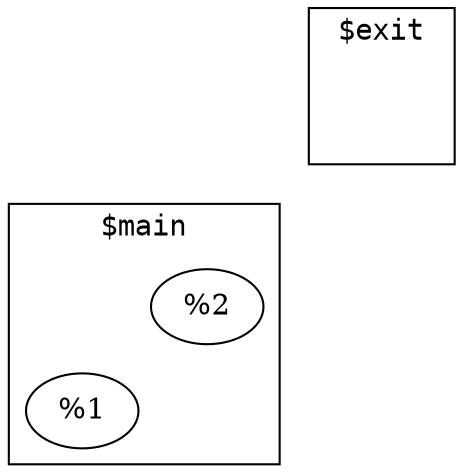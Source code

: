 graph {
   fontname=monospace
   layout=fdp

   subgraph cluster_0 {
      label="$exit"
   }

   subgraph cluster_1 {
      label="$main"
      "$main%1" [label="%1"]
      "$main%2" [label="%2"]
   }
}
